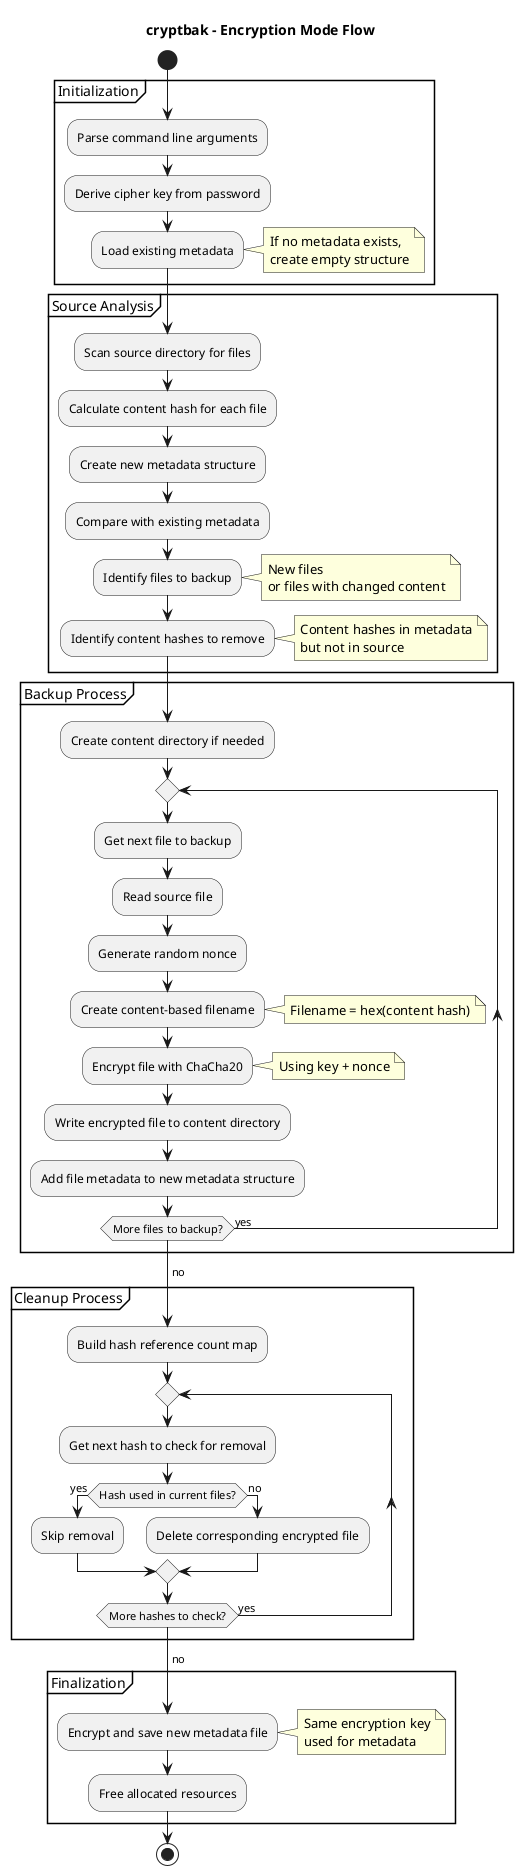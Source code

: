 @startuml
title cryptbak - Encryption Mode Flow

start

partition "Initialization" {
  :Parse command line arguments;
  :Derive cipher key from password;
  
  :Load existing metadata;
  note right: If no metadata exists,\ncreate empty structure
}

partition "Source Analysis" {
  :Scan source directory for files;
  :Calculate content hash for each file;
  :Create new metadata structure;
  
  :Compare with existing metadata;
  
  :Identify files to backup;
  note right: New files\nor files with changed content
  
  :Identify content hashes to remove;
  note right: Content hashes in metadata\nbut not in source
}

partition "Backup Process" {
  :Create content directory if needed;
  
  repeat
    :Get next file to backup;
    :Read source file;
    :Generate random nonce;
    
    :Create content-based filename;
    note right: Filename = hex(content hash)
    
    :Encrypt file with ChaCha20;
    note right: Using key + nonce
    
    :Write encrypted file to content directory;
    
    :Add file metadata to new metadata structure;
  repeat while (More files to backup?) is (yes)
  ->no;
}

partition "Cleanup Process" {
  :Build hash reference count map;
  
  repeat
    :Get next hash to check for removal;
    
    if (Hash used in current files?) then (yes)
      :Skip removal;
    else (no)
      :Delete corresponding encrypted file;
    endif
  repeat while (More hashes to check?) is (yes)
  ->no;
}

partition "Finalization" {
  :Encrypt and save new metadata file;
  note right: Same encryption key\nused for metadata
  
  :Free allocated resources;
}

stop

@enduml